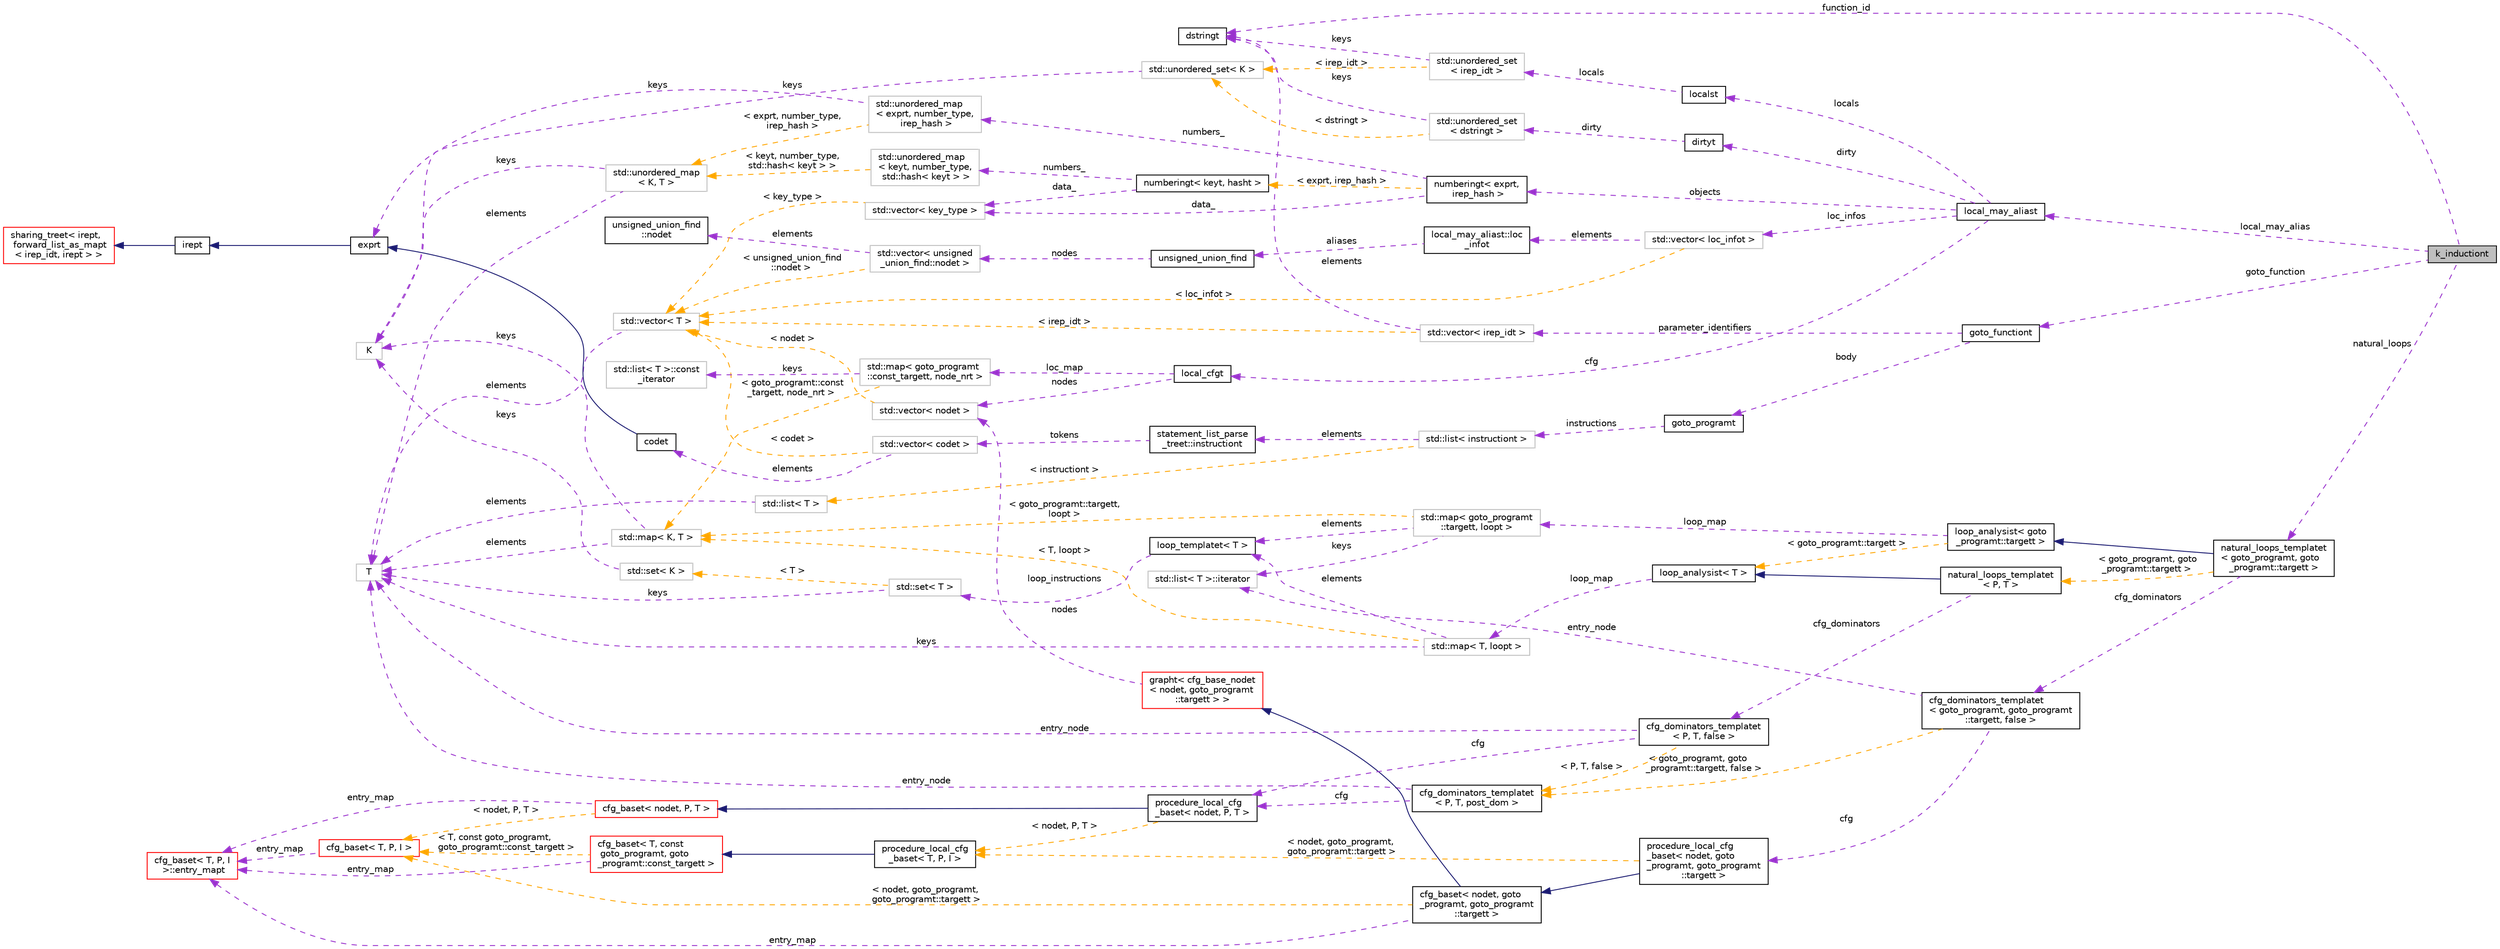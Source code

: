 digraph "k_inductiont"
{
 // LATEX_PDF_SIZE
  bgcolor="transparent";
  edge [fontname="Helvetica",fontsize="10",labelfontname="Helvetica",labelfontsize="10"];
  node [fontname="Helvetica",fontsize="10",shape=record];
  rankdir="LR";
  Node1 [label="k_inductiont",height=0.2,width=0.4,color="black", fillcolor="grey75", style="filled", fontcolor="black",tooltip=" "];
  Node2 -> Node1 [dir="back",color="darkorchid3",fontsize="10",style="dashed",label=" local_may_alias" ,fontname="Helvetica"];
  Node2 [label="local_may_aliast",height=0.2,width=0.4,color="black",URL="$classlocal__may__aliast.html",tooltip=" "];
  Node3 -> Node2 [dir="back",color="darkorchid3",fontsize="10",style="dashed",label=" dirty" ,fontname="Helvetica"];
  Node3 [label="dirtyt",height=0.2,width=0.4,color="black",URL="$classdirtyt.html",tooltip="Dirty variables are ones which have their address taken so we can't reliably work out where they may ..."];
  Node4 -> Node3 [dir="back",color="darkorchid3",fontsize="10",style="dashed",label=" dirty" ,fontname="Helvetica"];
  Node4 [label="std::unordered_set\l\< dstringt \>",height=0.2,width=0.4,color="grey75",tooltip=" "];
  Node5 -> Node4 [dir="back",color="darkorchid3",fontsize="10",style="dashed",label=" keys" ,fontname="Helvetica"];
  Node5 [label="dstringt",height=0.2,width=0.4,color="black",URL="$classdstringt.html",tooltip="dstringt has one field, an unsigned integer no which is an index into a static table of strings."];
  Node6 -> Node4 [dir="back",color="orange",fontsize="10",style="dashed",label=" \< dstringt \>" ,fontname="Helvetica"];
  Node6 [label="std::unordered_set\< K \>",height=0.2,width=0.4,color="grey75",tooltip="STL class."];
  Node7 -> Node6 [dir="back",color="darkorchid3",fontsize="10",style="dashed",label=" keys" ,fontname="Helvetica"];
  Node7 [label="K",height=0.2,width=0.4,color="grey75",tooltip=" "];
  Node8 -> Node2 [dir="back",color="darkorchid3",fontsize="10",style="dashed",label=" loc_infos" ,fontname="Helvetica"];
  Node8 [label="std::vector\< loc_infot \>",height=0.2,width=0.4,color="grey75",tooltip=" "];
  Node9 -> Node8 [dir="back",color="darkorchid3",fontsize="10",style="dashed",label=" elements" ,fontname="Helvetica"];
  Node9 [label="local_may_aliast::loc\l_infot",height=0.2,width=0.4,color="black",URL="$classlocal__may__aliast_1_1loc__infot.html",tooltip=" "];
  Node10 -> Node9 [dir="back",color="darkorchid3",fontsize="10",style="dashed",label=" aliases" ,fontname="Helvetica"];
  Node10 [label="unsigned_union_find",height=0.2,width=0.4,color="black",URL="$classunsigned__union__find.html",tooltip=" "];
  Node11 -> Node10 [dir="back",color="darkorchid3",fontsize="10",style="dashed",label=" nodes" ,fontname="Helvetica"];
  Node11 [label="std::vector\< unsigned\l_union_find::nodet \>",height=0.2,width=0.4,color="grey75",tooltip=" "];
  Node12 -> Node11 [dir="back",color="darkorchid3",fontsize="10",style="dashed",label=" elements" ,fontname="Helvetica"];
  Node12 [label="unsigned_union_find\l::nodet",height=0.2,width=0.4,color="black",URL="$structunsigned__union__find_1_1nodet.html",tooltip=" "];
  Node13 -> Node11 [dir="back",color="orange",fontsize="10",style="dashed",label=" \< unsigned_union_find\l::nodet \>" ,fontname="Helvetica"];
  Node13 [label="std::vector\< T \>",height=0.2,width=0.4,color="grey75",tooltip="STL class."];
  Node14 -> Node13 [dir="back",color="darkorchid3",fontsize="10",style="dashed",label=" elements" ,fontname="Helvetica"];
  Node14 [label="T",height=0.2,width=0.4,color="grey75",tooltip=" "];
  Node13 -> Node8 [dir="back",color="orange",fontsize="10",style="dashed",label=" \< loc_infot \>" ,fontname="Helvetica"];
  Node15 -> Node2 [dir="back",color="darkorchid3",fontsize="10",style="dashed",label=" cfg" ,fontname="Helvetica"];
  Node15 [label="local_cfgt",height=0.2,width=0.4,color="black",URL="$classlocal__cfgt.html",tooltip=" "];
  Node16 -> Node15 [dir="back",color="darkorchid3",fontsize="10",style="dashed",label=" nodes" ,fontname="Helvetica"];
  Node16 [label="std::vector\< nodet \>",height=0.2,width=0.4,color="grey75",tooltip=" "];
  Node13 -> Node16 [dir="back",color="orange",fontsize="10",style="dashed",label=" \< nodet \>" ,fontname="Helvetica"];
  Node17 -> Node15 [dir="back",color="darkorchid3",fontsize="10",style="dashed",label=" loc_map" ,fontname="Helvetica"];
  Node17 [label="std::map\< goto_programt\l::const_targett, node_nrt \>",height=0.2,width=0.4,color="grey75",tooltip=" "];
  Node18 -> Node17 [dir="back",color="darkorchid3",fontsize="10",style="dashed",label=" keys" ,fontname="Helvetica"];
  Node18 [label="std::list\< T \>::const\l_iterator",height=0.2,width=0.4,color="grey75",tooltip="STL iterator class."];
  Node19 -> Node17 [dir="back",color="orange",fontsize="10",style="dashed",label=" \< goto_programt::const\l_targett, node_nrt \>" ,fontname="Helvetica"];
  Node19 [label="std::map\< K, T \>",height=0.2,width=0.4,color="grey75",tooltip="STL class."];
  Node7 -> Node19 [dir="back",color="darkorchid3",fontsize="10",style="dashed",label=" keys" ,fontname="Helvetica"];
  Node14 -> Node19 [dir="back",color="darkorchid3",fontsize="10",style="dashed",label=" elements" ,fontname="Helvetica"];
  Node20 -> Node2 [dir="back",color="darkorchid3",fontsize="10",style="dashed",label=" objects" ,fontname="Helvetica"];
  Node20 [label="numberingt\< exprt,\l irep_hash \>",height=0.2,width=0.4,color="black",URL="$classnumberingt.html",tooltip=" "];
  Node21 -> Node20 [dir="back",color="darkorchid3",fontsize="10",style="dashed",label=" numbers_" ,fontname="Helvetica"];
  Node21 [label="std::unordered_map\l\< exprt, number_type,\l irep_hash \>",height=0.2,width=0.4,color="grey75",tooltip=" "];
  Node22 -> Node21 [dir="back",color="darkorchid3",fontsize="10",style="dashed",label=" keys" ,fontname="Helvetica"];
  Node22 [label="exprt",height=0.2,width=0.4,color="black",URL="$classexprt.html",tooltip="Base class for all expressions."];
  Node23 -> Node22 [dir="back",color="midnightblue",fontsize="10",style="solid",fontname="Helvetica"];
  Node23 [label="irept",height=0.2,width=0.4,color="black",URL="$classirept.html",tooltip="There are a large number of kinds of tree structured or tree-like data in CPROVER."];
  Node24 -> Node23 [dir="back",color="midnightblue",fontsize="10",style="solid",fontname="Helvetica"];
  Node24 [label="sharing_treet\< irept,\l forward_list_as_mapt\l\< irep_idt, irept \> \>",height=0.2,width=0.4,color="red",URL="$classsharing__treet.html",tooltip=" "];
  Node29 -> Node21 [dir="back",color="orange",fontsize="10",style="dashed",label=" \< exprt, number_type,\l irep_hash \>" ,fontname="Helvetica"];
  Node29 [label="std::unordered_map\l\< K, T \>",height=0.2,width=0.4,color="grey75",tooltip="STL class."];
  Node7 -> Node29 [dir="back",color="darkorchid3",fontsize="10",style="dashed",label=" keys" ,fontname="Helvetica"];
  Node14 -> Node29 [dir="back",color="darkorchid3",fontsize="10",style="dashed",label=" elements" ,fontname="Helvetica"];
  Node30 -> Node20 [dir="back",color="darkorchid3",fontsize="10",style="dashed",label=" data_" ,fontname="Helvetica"];
  Node30 [label="std::vector\< key_type \>",height=0.2,width=0.4,color="grey75",tooltip=" "];
  Node13 -> Node30 [dir="back",color="orange",fontsize="10",style="dashed",label=" \< key_type \>" ,fontname="Helvetica"];
  Node31 -> Node20 [dir="back",color="orange",fontsize="10",style="dashed",label=" \< exprt, irep_hash \>" ,fontname="Helvetica"];
  Node31 [label="numberingt\< keyt, hasht \>",height=0.2,width=0.4,color="black",URL="$classnumberingt.html",tooltip=" "];
  Node32 -> Node31 [dir="back",color="darkorchid3",fontsize="10",style="dashed",label=" numbers_" ,fontname="Helvetica"];
  Node32 [label="std::unordered_map\l\< keyt, number_type,\l std::hash\< keyt \> \>",height=0.2,width=0.4,color="grey75",tooltip=" "];
  Node29 -> Node32 [dir="back",color="orange",fontsize="10",style="dashed",label=" \< keyt, number_type,\l std::hash\< keyt \> \>" ,fontname="Helvetica"];
  Node30 -> Node31 [dir="back",color="darkorchid3",fontsize="10",style="dashed",label=" data_" ,fontname="Helvetica"];
  Node33 -> Node2 [dir="back",color="darkorchid3",fontsize="10",style="dashed",label=" locals" ,fontname="Helvetica"];
  Node33 [label="localst",height=0.2,width=0.4,color="black",URL="$classlocalst.html",tooltip=" "];
  Node34 -> Node33 [dir="back",color="darkorchid3",fontsize="10",style="dashed",label=" locals" ,fontname="Helvetica"];
  Node34 [label="std::unordered_set\l\< irep_idt \>",height=0.2,width=0.4,color="grey75",tooltip=" "];
  Node5 -> Node34 [dir="back",color="darkorchid3",fontsize="10",style="dashed",label=" keys" ,fontname="Helvetica"];
  Node6 -> Node34 [dir="back",color="orange",fontsize="10",style="dashed",label=" \< irep_idt \>" ,fontname="Helvetica"];
  Node35 -> Node1 [dir="back",color="darkorchid3",fontsize="10",style="dashed",label=" goto_function" ,fontname="Helvetica"];
  Node35 [label="goto_functiont",height=0.2,width=0.4,color="black",URL="$classgoto__functiont.html",tooltip="A goto function, consisting of function body (see body) and parameter identifiers (see parameter_iden..."];
  Node36 -> Node35 [dir="back",color="darkorchid3",fontsize="10",style="dashed",label=" parameter_identifiers" ,fontname="Helvetica"];
  Node36 [label="std::vector\< irep_idt \>",height=0.2,width=0.4,color="grey75",tooltip=" "];
  Node5 -> Node36 [dir="back",color="darkorchid3",fontsize="10",style="dashed",label=" elements" ,fontname="Helvetica"];
  Node13 -> Node36 [dir="back",color="orange",fontsize="10",style="dashed",label=" \< irep_idt \>" ,fontname="Helvetica"];
  Node37 -> Node35 [dir="back",color="darkorchid3",fontsize="10",style="dashed",label=" body" ,fontname="Helvetica"];
  Node37 [label="goto_programt",height=0.2,width=0.4,color="black",URL="$classgoto__programt.html",tooltip="A generic container class for the GOTO intermediate representation of one function."];
  Node38 -> Node37 [dir="back",color="darkorchid3",fontsize="10",style="dashed",label=" instructions" ,fontname="Helvetica"];
  Node38 [label="std::list\< instructiont \>",height=0.2,width=0.4,color="grey75",tooltip=" "];
  Node39 -> Node38 [dir="back",color="darkorchid3",fontsize="10",style="dashed",label=" elements" ,fontname="Helvetica"];
  Node39 [label="statement_list_parse\l_treet::instructiont",height=0.2,width=0.4,color="black",URL="$structstatement__list__parse__treet_1_1instructiont.html",tooltip="Represents a regular Statement List instruction which consists out of one or more codet tokens."];
  Node40 -> Node39 [dir="back",color="darkorchid3",fontsize="10",style="dashed",label=" tokens" ,fontname="Helvetica"];
  Node40 [label="std::vector\< codet \>",height=0.2,width=0.4,color="grey75",tooltip=" "];
  Node41 -> Node40 [dir="back",color="darkorchid3",fontsize="10",style="dashed",label=" elements" ,fontname="Helvetica"];
  Node41 [label="codet",height=0.2,width=0.4,color="black",URL="$classcodet.html",tooltip="Data structure for representing an arbitrary statement in a program."];
  Node22 -> Node41 [dir="back",color="midnightblue",fontsize="10",style="solid",fontname="Helvetica"];
  Node13 -> Node40 [dir="back",color="orange",fontsize="10",style="dashed",label=" \< codet \>" ,fontname="Helvetica"];
  Node42 -> Node38 [dir="back",color="orange",fontsize="10",style="dashed",label=" \< instructiont \>" ,fontname="Helvetica"];
  Node42 [label="std::list\< T \>",height=0.2,width=0.4,color="grey75",tooltip="STL class."];
  Node14 -> Node42 [dir="back",color="darkorchid3",fontsize="10",style="dashed",label=" elements" ,fontname="Helvetica"];
  Node5 -> Node1 [dir="back",color="darkorchid3",fontsize="10",style="dashed",label=" function_id" ,fontname="Helvetica"];
  Node43 -> Node1 [dir="back",color="darkorchid3",fontsize="10",style="dashed",label=" natural_loops" ,fontname="Helvetica"];
  Node43 [label="natural_loops_templatet\l\< goto_programt, goto\l_programt::targett \>",height=0.2,width=0.4,color="black",URL="$classnatural__loops__templatet.html",tooltip=" "];
  Node44 -> Node43 [dir="back",color="midnightblue",fontsize="10",style="solid",fontname="Helvetica"];
  Node44 [label="loop_analysist\< goto\l_programt::targett \>",height=0.2,width=0.4,color="black",URL="$classloop__analysist.html",tooltip=" "];
  Node45 -> Node44 [dir="back",color="darkorchid3",fontsize="10",style="dashed",label=" loop_map" ,fontname="Helvetica"];
  Node45 [label="std::map\< goto_programt\l::targett, loopt \>",height=0.2,width=0.4,color="grey75",tooltip=" "];
  Node46 -> Node45 [dir="back",color="darkorchid3",fontsize="10",style="dashed",label=" keys" ,fontname="Helvetica"];
  Node46 [label="std::list\< T \>::iterator",height=0.2,width=0.4,color="grey75",tooltip="STL iterator class."];
  Node47 -> Node45 [dir="back",color="darkorchid3",fontsize="10",style="dashed",label=" elements" ,fontname="Helvetica"];
  Node47 [label="loop_templatet\< T \>",height=0.2,width=0.4,color="black",URL="$classloop__templatet.html",tooltip="A loop, specified as a set of instructions."];
  Node48 -> Node47 [dir="back",color="darkorchid3",fontsize="10",style="dashed",label=" loop_instructions" ,fontname="Helvetica"];
  Node48 [label="std::set\< T \>",height=0.2,width=0.4,color="grey75",tooltip=" "];
  Node14 -> Node48 [dir="back",color="darkorchid3",fontsize="10",style="dashed",label=" keys" ,fontname="Helvetica"];
  Node49 -> Node48 [dir="back",color="orange",fontsize="10",style="dashed",label=" \< T \>" ,fontname="Helvetica"];
  Node49 [label="std::set\< K \>",height=0.2,width=0.4,color="grey75",tooltip="STL class."];
  Node7 -> Node49 [dir="back",color="darkorchid3",fontsize="10",style="dashed",label=" keys" ,fontname="Helvetica"];
  Node19 -> Node45 [dir="back",color="orange",fontsize="10",style="dashed",label=" \< goto_programt::targett,\l loopt \>" ,fontname="Helvetica"];
  Node50 -> Node44 [dir="back",color="orange",fontsize="10",style="dashed",label=" \< goto_programt::targett \>" ,fontname="Helvetica"];
  Node50 [label="loop_analysist\< T \>",height=0.2,width=0.4,color="black",URL="$classloop__analysist.html",tooltip=" "];
  Node51 -> Node50 [dir="back",color="darkorchid3",fontsize="10",style="dashed",label=" loop_map" ,fontname="Helvetica"];
  Node51 [label="std::map\< T, loopt \>",height=0.2,width=0.4,color="grey75",tooltip=" "];
  Node47 -> Node51 [dir="back",color="darkorchid3",fontsize="10",style="dashed",label=" elements" ,fontname="Helvetica"];
  Node14 -> Node51 [dir="back",color="darkorchid3",fontsize="10",style="dashed",label=" keys" ,fontname="Helvetica"];
  Node19 -> Node51 [dir="back",color="orange",fontsize="10",style="dashed",label=" \< T, loopt \>" ,fontname="Helvetica"];
  Node52 -> Node43 [dir="back",color="darkorchid3",fontsize="10",style="dashed",label=" cfg_dominators" ,fontname="Helvetica"];
  Node52 [label="cfg_dominators_templatet\l\< goto_programt, goto_programt\l::targett, false \>",height=0.2,width=0.4,color="black",URL="$classcfg__dominators__templatet.html",tooltip=" "];
  Node53 -> Node52 [dir="back",color="darkorchid3",fontsize="10",style="dashed",label=" cfg" ,fontname="Helvetica"];
  Node53 [label="procedure_local_cfg\l_baset\< nodet, goto\l_programt, goto_programt\l::targett \>",height=0.2,width=0.4,color="black",URL="$classprocedure__local__cfg__baset.html",tooltip=" "];
  Node54 -> Node53 [dir="back",color="midnightblue",fontsize="10",style="solid",fontname="Helvetica"];
  Node54 [label="cfg_baset\< nodet, goto\l_programt, goto_programt\l::targett \>",height=0.2,width=0.4,color="black",URL="$classcfg__baset.html",tooltip=" "];
  Node55 -> Node54 [dir="back",color="midnightblue",fontsize="10",style="solid",fontname="Helvetica"];
  Node55 [label="grapht\< cfg_base_nodet\l\< nodet, goto_programt\l::targett \> \>",height=0.2,width=0.4,color="red",URL="$classgrapht.html",tooltip=" "];
  Node16 -> Node55 [dir="back",color="darkorchid3",fontsize="10",style="dashed",label=" nodes" ,fontname="Helvetica"];
  Node57 -> Node54 [dir="back",color="darkorchid3",fontsize="10",style="dashed",label=" entry_map" ,fontname="Helvetica"];
  Node57 [label="cfg_baset\< T, P, I\l \>::entry_mapt",height=0.2,width=0.4,color="red",URL="$classcfg__baset_1_1entry__mapt.html",tooltip=" "];
  Node66 -> Node54 [dir="back",color="orange",fontsize="10",style="dashed",label=" \< nodet, goto_programt,\l goto_programt::targett \>" ,fontname="Helvetica"];
  Node66 [label="cfg_baset\< T, P, I \>",height=0.2,width=0.4,color="red",URL="$classcfg__baset.html",tooltip="A multi-procedural control flow graph (CFG) whose nodes store references to instructions in a GOTO pr..."];
  Node57 -> Node66 [dir="back",color="darkorchid3",fontsize="10",style="dashed",label=" entry_map" ,fontname="Helvetica"];
  Node68 -> Node53 [dir="back",color="orange",fontsize="10",style="dashed",label=" \< nodet, goto_programt,\l goto_programt::targett \>" ,fontname="Helvetica"];
  Node68 [label="procedure_local_cfg\l_baset\< T, P, I \>",height=0.2,width=0.4,color="black",URL="$classprocedure__local__cfg__baset.html",tooltip=" "];
  Node69 -> Node68 [dir="back",color="midnightblue",fontsize="10",style="solid",fontname="Helvetica"];
  Node69 [label="cfg_baset\< T, const\l goto_programt, goto\l_programt::const_targett \>",height=0.2,width=0.4,color="red",URL="$classcfg__baset.html",tooltip=" "];
  Node57 -> Node69 [dir="back",color="darkorchid3",fontsize="10",style="dashed",label=" entry_map" ,fontname="Helvetica"];
  Node66 -> Node69 [dir="back",color="orange",fontsize="10",style="dashed",label=" \< T, const goto_programt,\l goto_programt::const_targett \>" ,fontname="Helvetica"];
  Node46 -> Node52 [dir="back",color="darkorchid3",fontsize="10",style="dashed",label=" entry_node" ,fontname="Helvetica"];
  Node70 -> Node52 [dir="back",color="orange",fontsize="10",style="dashed",label=" \< goto_programt, goto\l_programt::targett, false \>" ,fontname="Helvetica"];
  Node70 [label="cfg_dominators_templatet\l\< P, T, post_dom \>",height=0.2,width=0.4,color="black",URL="$classcfg__dominators__templatet.html",tooltip="Dominator graph."];
  Node71 -> Node70 [dir="back",color="darkorchid3",fontsize="10",style="dashed",label=" cfg" ,fontname="Helvetica"];
  Node71 [label="procedure_local_cfg\l_baset\< nodet, P, T \>",height=0.2,width=0.4,color="black",URL="$classprocedure__local__cfg__baset.html",tooltip=" "];
  Node72 -> Node71 [dir="back",color="midnightblue",fontsize="10",style="solid",fontname="Helvetica"];
  Node72 [label="cfg_baset\< nodet, P, T \>",height=0.2,width=0.4,color="red",URL="$classcfg__baset.html",tooltip=" "];
  Node57 -> Node72 [dir="back",color="darkorchid3",fontsize="10",style="dashed",label=" entry_map" ,fontname="Helvetica"];
  Node66 -> Node72 [dir="back",color="orange",fontsize="10",style="dashed",label=" \< nodet, P, T \>" ,fontname="Helvetica"];
  Node68 -> Node71 [dir="back",color="orange",fontsize="10",style="dashed",label=" \< nodet, P, T \>" ,fontname="Helvetica"];
  Node14 -> Node70 [dir="back",color="darkorchid3",fontsize="10",style="dashed",label=" entry_node" ,fontname="Helvetica"];
  Node74 -> Node43 [dir="back",color="orange",fontsize="10",style="dashed",label=" \< goto_programt, goto\l_programt::targett \>" ,fontname="Helvetica"];
  Node74 [label="natural_loops_templatet\l\< P, T \>",height=0.2,width=0.4,color="black",URL="$classnatural__loops__templatet.html",tooltip="Main driver for working out if a class (normally goto_programt) has any natural loops."];
  Node50 -> Node74 [dir="back",color="midnightblue",fontsize="10",style="solid",fontname="Helvetica"];
  Node75 -> Node74 [dir="back",color="darkorchid3",fontsize="10",style="dashed",label=" cfg_dominators" ,fontname="Helvetica"];
  Node75 [label="cfg_dominators_templatet\l\< P, T, false \>",height=0.2,width=0.4,color="black",URL="$classcfg__dominators__templatet.html",tooltip=" "];
  Node71 -> Node75 [dir="back",color="darkorchid3",fontsize="10",style="dashed",label=" cfg" ,fontname="Helvetica"];
  Node14 -> Node75 [dir="back",color="darkorchid3",fontsize="10",style="dashed",label=" entry_node" ,fontname="Helvetica"];
  Node70 -> Node75 [dir="back",color="orange",fontsize="10",style="dashed",label=" \< P, T, false \>" ,fontname="Helvetica"];
}
